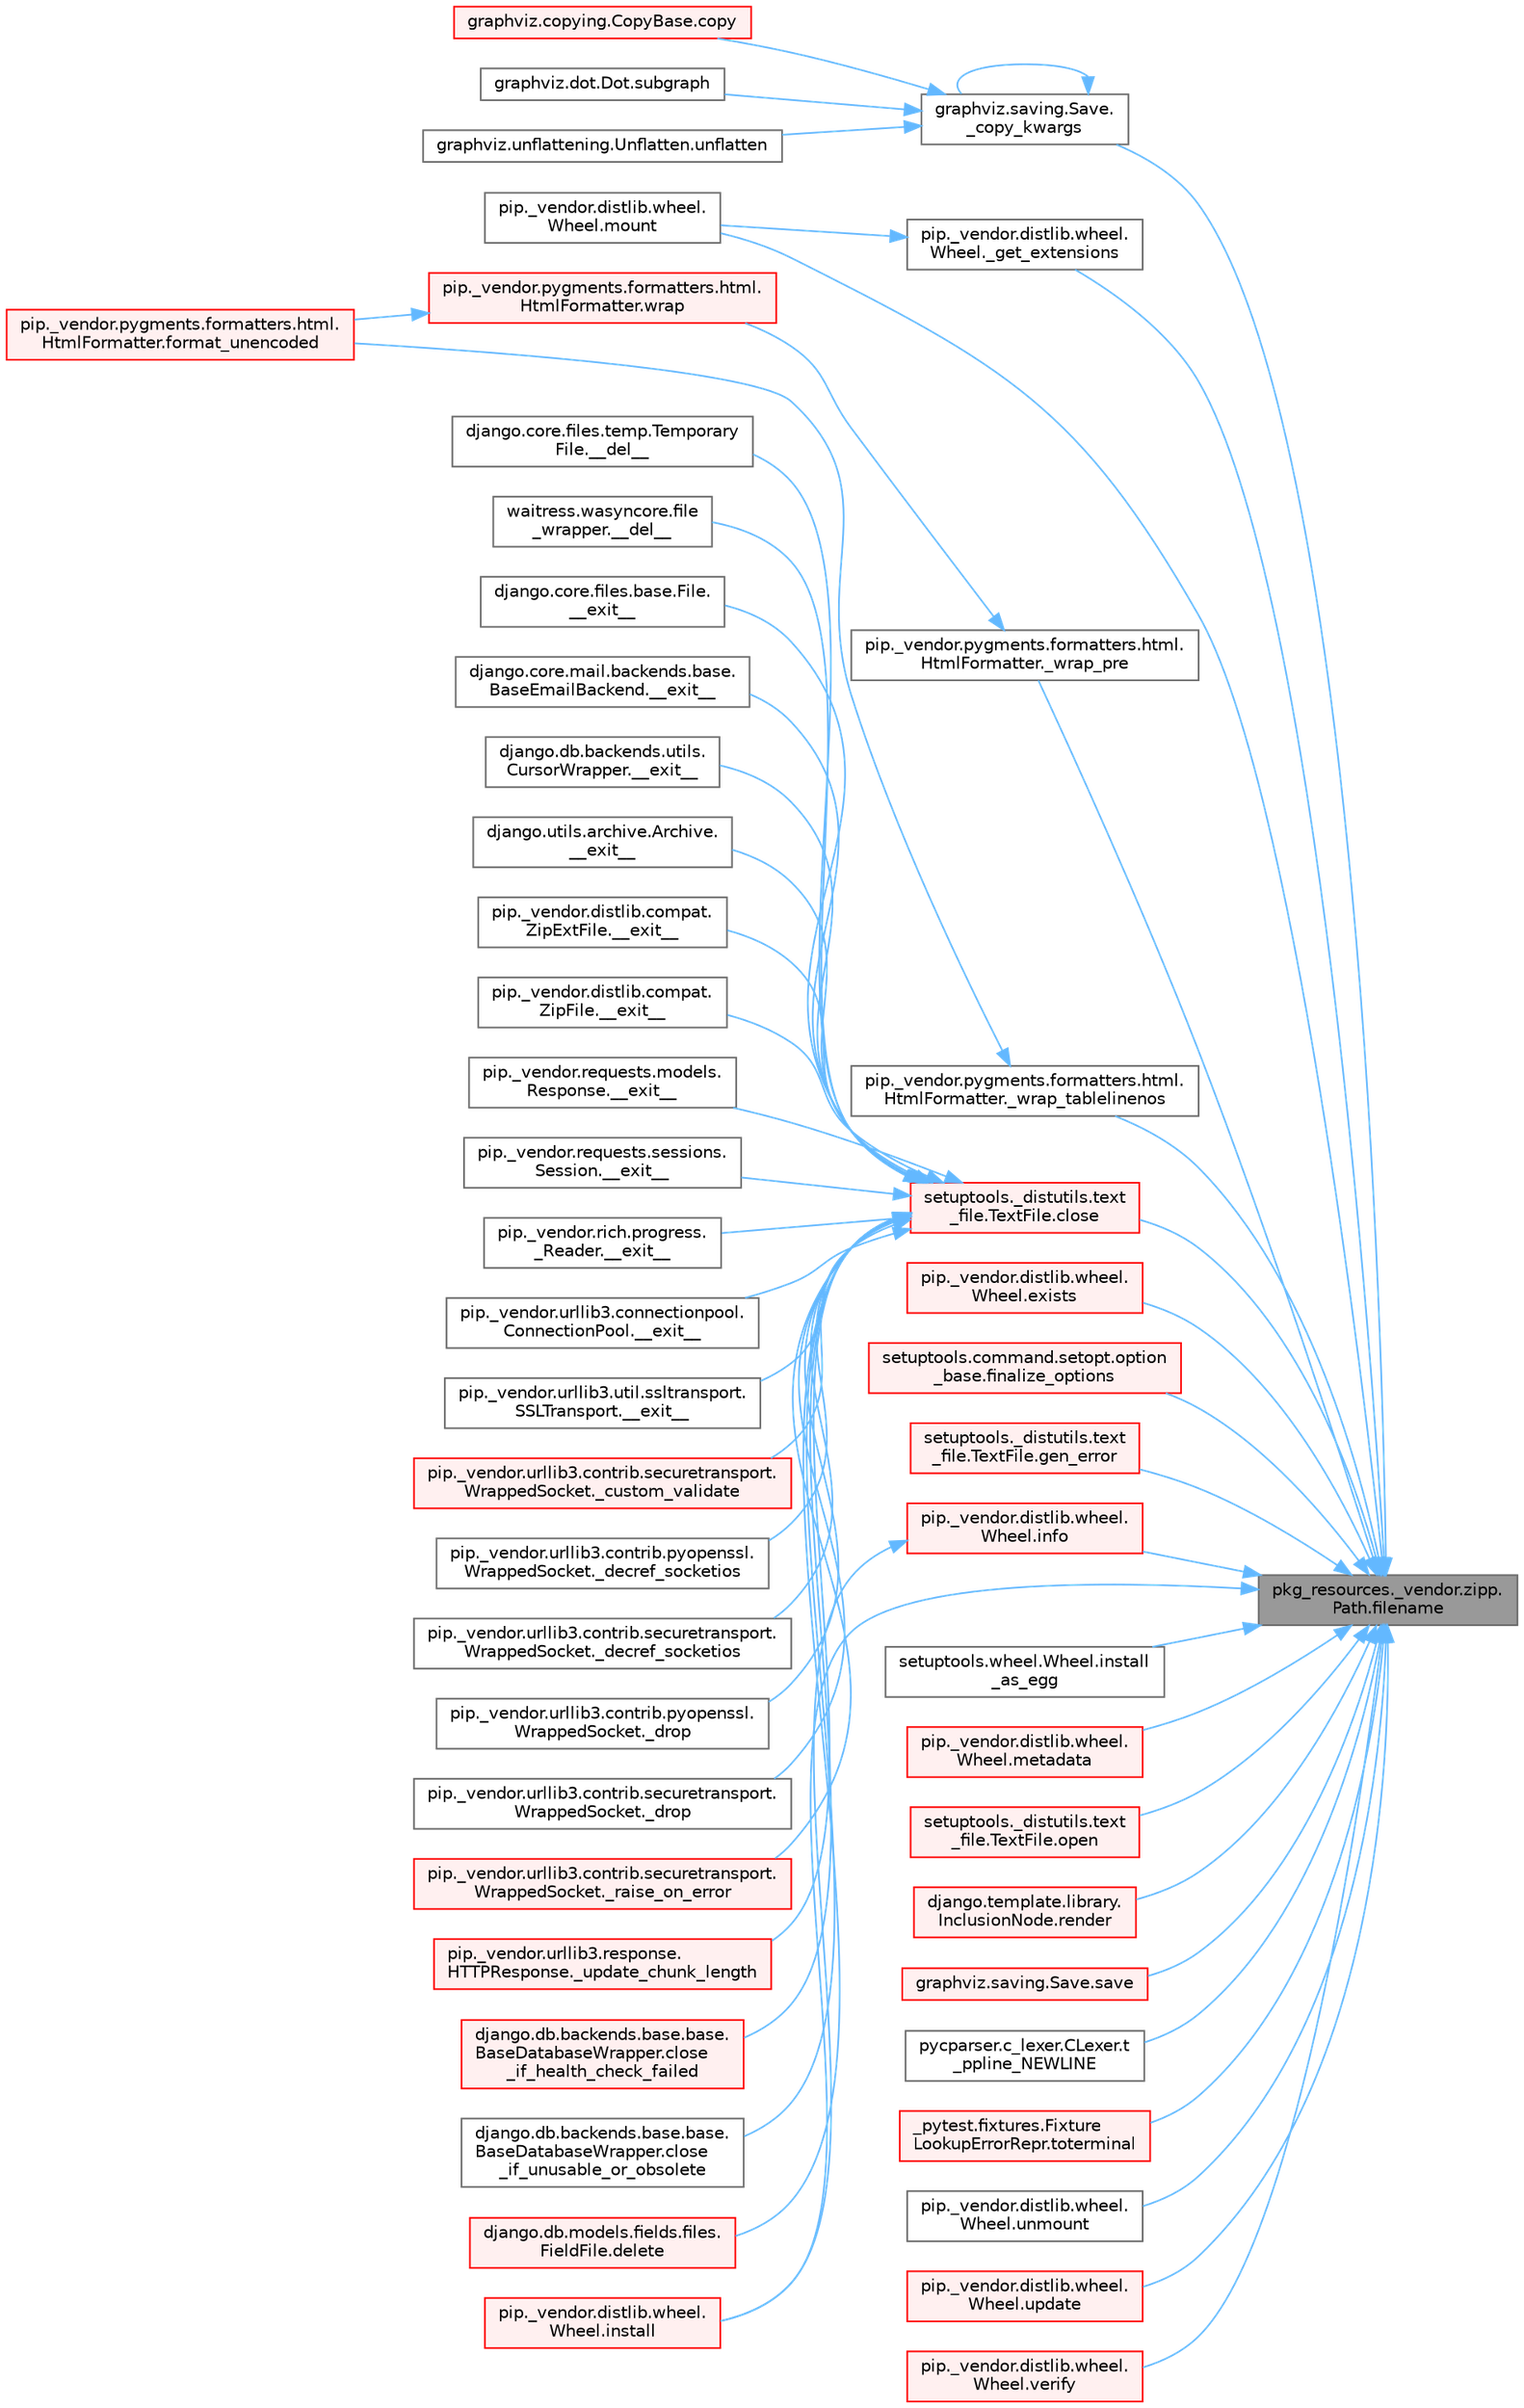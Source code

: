 digraph "pkg_resources._vendor.zipp.Path.filename"
{
 // LATEX_PDF_SIZE
  bgcolor="transparent";
  edge [fontname=Helvetica,fontsize=10,labelfontname=Helvetica,labelfontsize=10];
  node [fontname=Helvetica,fontsize=10,shape=box,height=0.2,width=0.4];
  rankdir="RL";
  Node1 [id="Node000001",label="pkg_resources._vendor.zipp.\lPath.filename",height=0.2,width=0.4,color="gray40", fillcolor="grey60", style="filled", fontcolor="black",tooltip=" "];
  Node1 -> Node2 [id="edge1_Node000001_Node000002",dir="back",color="steelblue1",style="solid",tooltip=" "];
  Node2 [id="Node000002",label="graphviz.saving.Save.\l_copy_kwargs",height=0.2,width=0.4,color="grey40", fillcolor="white", style="filled",URL="$classgraphviz_1_1saving_1_1_save.html#a3e0bdd953aa85f02af5473ff061fc387",tooltip=" "];
  Node2 -> Node2 [id="edge2_Node000002_Node000002",dir="back",color="steelblue1",style="solid",tooltip=" "];
  Node2 -> Node3 [id="edge3_Node000002_Node000003",dir="back",color="steelblue1",style="solid",tooltip=" "];
  Node3 [id="Node000003",label="graphviz.copying.CopyBase.copy",height=0.2,width=0.4,color="red", fillcolor="#FFF0F0", style="filled",URL="$classgraphviz_1_1copying_1_1_copy_base.html#a2f81c0dd9b8d1f25d9aebacfdb5ee284",tooltip=" "];
  Node2 -> Node1140 [id="edge4_Node000002_Node001140",dir="back",color="steelblue1",style="solid",tooltip=" "];
  Node1140 [id="Node001140",label="graphviz.dot.Dot.subgraph",height=0.2,width=0.4,color="grey40", fillcolor="white", style="filled",URL="$classgraphviz_1_1dot_1_1_dot.html#aa9f1022e8fe3d291fb929fbb4af7f831",tooltip=" "];
  Node2 -> Node1141 [id="edge5_Node000002_Node001141",dir="back",color="steelblue1",style="solid",tooltip=" "];
  Node1141 [id="Node001141",label="graphviz.unflattening.Unflatten.unflatten",height=0.2,width=0.4,color="grey40", fillcolor="white", style="filled",URL="$classgraphviz_1_1unflattening_1_1_unflatten.html#a35aae356d671a4b7d284249cdd4ff734",tooltip=" "];
  Node1 -> Node566 [id="edge6_Node000001_Node000566",dir="back",color="steelblue1",style="solid",tooltip=" "];
  Node566 [id="Node000566",label="pip._vendor.distlib.wheel.\lWheel._get_extensions",height=0.2,width=0.4,color="grey40", fillcolor="white", style="filled",URL="$classpip_1_1__vendor_1_1distlib_1_1wheel_1_1_wheel.html#a73a762e18348cb6866fe316c4796fb50",tooltip=" "];
  Node566 -> Node567 [id="edge7_Node000566_Node000567",dir="back",color="steelblue1",style="solid",tooltip=" "];
  Node567 [id="Node000567",label="pip._vendor.distlib.wheel.\lWheel.mount",height=0.2,width=0.4,color="grey40", fillcolor="white", style="filled",URL="$classpip_1_1__vendor_1_1distlib_1_1wheel_1_1_wheel.html#a200397d45c2b1e462e2e87ad21b34ba5",tooltip=" "];
  Node1 -> Node1566 [id="edge8_Node000001_Node001566",dir="back",color="steelblue1",style="solid",tooltip=" "];
  Node1566 [id="Node001566",label="pip._vendor.pygments.formatters.html.\lHtmlFormatter._wrap_pre",height=0.2,width=0.4,color="grey40", fillcolor="white", style="filled",URL="$classpip_1_1__vendor_1_1pygments_1_1formatters_1_1html_1_1_html_formatter.html#a1c0458f927ea36cdeec703ed0997feff",tooltip=" "];
  Node1566 -> Node1567 [id="edge9_Node001566_Node001567",dir="back",color="steelblue1",style="solid",tooltip=" "];
  Node1567 [id="Node001567",label="pip._vendor.pygments.formatters.html.\lHtmlFormatter.wrap",height=0.2,width=0.4,color="red", fillcolor="#FFF0F0", style="filled",URL="$classpip_1_1__vendor_1_1pygments_1_1formatters_1_1html_1_1_html_formatter.html#a84f7a3db7ec986e86c4491b0e5ac81a5",tooltip=" "];
  Node1567 -> Node1568 [id="edge10_Node001567_Node001568",dir="back",color="steelblue1",style="solid",tooltip=" "];
  Node1568 [id="Node001568",label="pip._vendor.pygments.formatters.html.\lHtmlFormatter.format_unencoded",height=0.2,width=0.4,color="red", fillcolor="#FFF0F0", style="filled",URL="$classpip_1_1__vendor_1_1pygments_1_1formatters_1_1html_1_1_html_formatter.html#a296a51115f9ec5f6663333a86e0df5b0",tooltip=" "];
  Node1 -> Node1569 [id="edge11_Node000001_Node001569",dir="back",color="steelblue1",style="solid",tooltip=" "];
  Node1569 [id="Node001569",label="pip._vendor.pygments.formatters.html.\lHtmlFormatter._wrap_tablelinenos",height=0.2,width=0.4,color="grey40", fillcolor="white", style="filled",URL="$classpip_1_1__vendor_1_1pygments_1_1formatters_1_1html_1_1_html_formatter.html#ab8adb97a125058b7f834745a37ac7662",tooltip=" "];
  Node1569 -> Node1568 [id="edge12_Node001569_Node001568",dir="back",color="steelblue1",style="solid",tooltip=" "];
  Node1 -> Node1570 [id="edge13_Node000001_Node001570",dir="back",color="steelblue1",style="solid",tooltip=" "];
  Node1570 [id="Node001570",label="setuptools._distutils.text\l_file.TextFile.close",height=0.2,width=0.4,color="red", fillcolor="#FFF0F0", style="filled",URL="$classsetuptools_1_1__distutils_1_1text__file_1_1_text_file.html#a880e75e9f3da58303c2746ad57f825bd",tooltip=" "];
  Node1570 -> Node27 [id="edge14_Node001570_Node000027",dir="back",color="steelblue1",style="solid",tooltip=" "];
  Node27 [id="Node000027",label="django.core.files.temp.Temporary\lFile.__del__",height=0.2,width=0.4,color="grey40", fillcolor="white", style="filled",URL="$classdjango_1_1core_1_1files_1_1temp_1_1_temporary_file.html#a95809e90e91ff4f43e62813734a1ff5f",tooltip=" "];
  Node1570 -> Node28 [id="edge15_Node001570_Node000028",dir="back",color="steelblue1",style="solid",tooltip=" "];
  Node28 [id="Node000028",label="waitress.wasyncore.file\l_wrapper.__del__",height=0.2,width=0.4,color="grey40", fillcolor="white", style="filled",URL="$classwaitress_1_1wasyncore_1_1file__wrapper.html#a4e25ecc24a6210bc5e295c433e632780",tooltip=" "];
  Node1570 -> Node29 [id="edge16_Node001570_Node000029",dir="back",color="steelblue1",style="solid",tooltip=" "];
  Node29 [id="Node000029",label="django.core.files.base.File.\l__exit__",height=0.2,width=0.4,color="grey40", fillcolor="white", style="filled",URL="$classdjango_1_1core_1_1files_1_1base_1_1_file.html#ae0b1191c5014d84fee107227495e239c",tooltip=" "];
  Node1570 -> Node30 [id="edge17_Node001570_Node000030",dir="back",color="steelblue1",style="solid",tooltip=" "];
  Node30 [id="Node000030",label="django.core.mail.backends.base.\lBaseEmailBackend.__exit__",height=0.2,width=0.4,color="grey40", fillcolor="white", style="filled",URL="$classdjango_1_1core_1_1mail_1_1backends_1_1base_1_1_base_email_backend.html#ab6610ac0ed4aba1a8172e85b59065503",tooltip=" "];
  Node1570 -> Node31 [id="edge18_Node001570_Node000031",dir="back",color="steelblue1",style="solid",tooltip=" "];
  Node31 [id="Node000031",label="django.db.backends.utils.\lCursorWrapper.__exit__",height=0.2,width=0.4,color="grey40", fillcolor="white", style="filled",URL="$classdjango_1_1db_1_1backends_1_1utils_1_1_cursor_wrapper.html#a02f5176bb3b2e598d12ac8fdf26f3496",tooltip=" "];
  Node1570 -> Node32 [id="edge19_Node001570_Node000032",dir="back",color="steelblue1",style="solid",tooltip=" "];
  Node32 [id="Node000032",label="django.utils.archive.Archive.\l__exit__",height=0.2,width=0.4,color="grey40", fillcolor="white", style="filled",URL="$classdjango_1_1utils_1_1archive_1_1_archive.html#a9a50df9316e6d45236868d7561a13d78",tooltip=" "];
  Node1570 -> Node33 [id="edge20_Node001570_Node000033",dir="back",color="steelblue1",style="solid",tooltip=" "];
  Node33 [id="Node000033",label="pip._vendor.distlib.compat.\lZipExtFile.__exit__",height=0.2,width=0.4,color="grey40", fillcolor="white", style="filled",URL="$classpip_1_1__vendor_1_1distlib_1_1compat_1_1_zip_ext_file.html#ad18398fe6a9f5109a3b0a62aa29d830c",tooltip=" "];
  Node1570 -> Node34 [id="edge21_Node001570_Node000034",dir="back",color="steelblue1",style="solid",tooltip=" "];
  Node34 [id="Node000034",label="pip._vendor.distlib.compat.\lZipFile.__exit__",height=0.2,width=0.4,color="grey40", fillcolor="white", style="filled",URL="$classpip_1_1__vendor_1_1distlib_1_1compat_1_1_zip_file.html#ae730617981b5947edb5f7838f1caabb4",tooltip=" "];
  Node1570 -> Node35 [id="edge22_Node001570_Node000035",dir="back",color="steelblue1",style="solid",tooltip=" "];
  Node35 [id="Node000035",label="pip._vendor.requests.models.\lResponse.__exit__",height=0.2,width=0.4,color="grey40", fillcolor="white", style="filled",URL="$classpip_1_1__vendor_1_1requests_1_1models_1_1_response.html#a1f5f32680ba6cd5002b2c19b7b8b0705",tooltip=" "];
  Node1570 -> Node36 [id="edge23_Node001570_Node000036",dir="back",color="steelblue1",style="solid",tooltip=" "];
  Node36 [id="Node000036",label="pip._vendor.requests.sessions.\lSession.__exit__",height=0.2,width=0.4,color="grey40", fillcolor="white", style="filled",URL="$classpip_1_1__vendor_1_1requests_1_1sessions_1_1_session.html#aa063240820ab2fc28ed471a014a47963",tooltip=" "];
  Node1570 -> Node37 [id="edge24_Node001570_Node000037",dir="back",color="steelblue1",style="solid",tooltip=" "];
  Node37 [id="Node000037",label="pip._vendor.rich.progress.\l_Reader.__exit__",height=0.2,width=0.4,color="grey40", fillcolor="white", style="filled",URL="$classpip_1_1__vendor_1_1rich_1_1progress_1_1___reader.html#a82781ca9c3ea0f5a0a3f9bd309e05b85",tooltip=" "];
  Node1570 -> Node38 [id="edge25_Node001570_Node000038",dir="back",color="steelblue1",style="solid",tooltip=" "];
  Node38 [id="Node000038",label="pip._vendor.urllib3.connectionpool.\lConnectionPool.__exit__",height=0.2,width=0.4,color="grey40", fillcolor="white", style="filled",URL="$classpip_1_1__vendor_1_1urllib3_1_1connectionpool_1_1_connection_pool.html#adfa39f03564a54c98c18206145aa9d0f",tooltip=" "];
  Node1570 -> Node39 [id="edge26_Node001570_Node000039",dir="back",color="steelblue1",style="solid",tooltip=" "];
  Node39 [id="Node000039",label="pip._vendor.urllib3.util.ssltransport.\lSSLTransport.__exit__",height=0.2,width=0.4,color="grey40", fillcolor="white", style="filled",URL="$classpip_1_1__vendor_1_1urllib3_1_1util_1_1ssltransport_1_1_s_s_l_transport.html#ae3f2aec625e9a75bbcd96b467cf3b7fd",tooltip=" "];
  Node1570 -> Node40 [id="edge27_Node001570_Node000040",dir="back",color="steelblue1",style="solid",tooltip=" "];
  Node40 [id="Node000040",label="pip._vendor.urllib3.contrib.securetransport.\lWrappedSocket._custom_validate",height=0.2,width=0.4,color="red", fillcolor="#FFF0F0", style="filled",URL="$classpip_1_1__vendor_1_1urllib3_1_1contrib_1_1securetransport_1_1_wrapped_socket.html#a792d7036b5574cd74ffbf75a1d40e8ea",tooltip=" "];
  Node1570 -> Node42 [id="edge28_Node001570_Node000042",dir="back",color="steelblue1",style="solid",tooltip=" "];
  Node42 [id="Node000042",label="pip._vendor.urllib3.contrib.pyopenssl.\lWrappedSocket._decref_socketios",height=0.2,width=0.4,color="grey40", fillcolor="white", style="filled",URL="$classpip_1_1__vendor_1_1urllib3_1_1contrib_1_1pyopenssl_1_1_wrapped_socket.html#a852978001c35f19a5668b6b635b4d466",tooltip=" "];
  Node1570 -> Node43 [id="edge29_Node001570_Node000043",dir="back",color="steelblue1",style="solid",tooltip=" "];
  Node43 [id="Node000043",label="pip._vendor.urllib3.contrib.securetransport.\lWrappedSocket._decref_socketios",height=0.2,width=0.4,color="grey40", fillcolor="white", style="filled",URL="$classpip_1_1__vendor_1_1urllib3_1_1contrib_1_1securetransport_1_1_wrapped_socket.html#aece833c51ea926f1a23410d725e8e0bc",tooltip=" "];
  Node1570 -> Node44 [id="edge30_Node001570_Node000044",dir="back",color="steelblue1",style="solid",tooltip=" "];
  Node44 [id="Node000044",label="pip._vendor.urllib3.contrib.pyopenssl.\lWrappedSocket._drop",height=0.2,width=0.4,color="grey40", fillcolor="white", style="filled",URL="$classpip_1_1__vendor_1_1urllib3_1_1contrib_1_1pyopenssl_1_1_wrapped_socket.html#a7d3e248bcf60a9d8606bbcde69f785f5",tooltip=" "];
  Node1570 -> Node45 [id="edge31_Node001570_Node000045",dir="back",color="steelblue1",style="solid",tooltip=" "];
  Node45 [id="Node000045",label="pip._vendor.urllib3.contrib.securetransport.\lWrappedSocket._drop",height=0.2,width=0.4,color="grey40", fillcolor="white", style="filled",URL="$classpip_1_1__vendor_1_1urllib3_1_1contrib_1_1securetransport_1_1_wrapped_socket.html#aa5120335fca67c7dd6cc4b1cf6d7e74f",tooltip=" "];
  Node1570 -> Node46 [id="edge32_Node001570_Node000046",dir="back",color="steelblue1",style="solid",tooltip=" "];
  Node46 [id="Node000046",label="pip._vendor.urllib3.contrib.securetransport.\lWrappedSocket._raise_on_error",height=0.2,width=0.4,color="red", fillcolor="#FFF0F0", style="filled",URL="$classpip_1_1__vendor_1_1urllib3_1_1contrib_1_1securetransport_1_1_wrapped_socket.html#ae89ceec48b026fbcf5e9888ee21e0c09",tooltip=" "];
  Node1570 -> Node178 [id="edge33_Node001570_Node000178",dir="back",color="steelblue1",style="solid",tooltip=" "];
  Node178 [id="Node000178",label="pip._vendor.urllib3.response.\lHTTPResponse._update_chunk_length",height=0.2,width=0.4,color="red", fillcolor="#FFF0F0", style="filled",URL="$classpip_1_1__vendor_1_1urllib3_1_1response_1_1_h_t_t_p_response.html#adbdd73c32bc7b36f2120d5ab8189e8d8",tooltip=" "];
  Node1570 -> Node401 [id="edge34_Node001570_Node000401",dir="back",color="steelblue1",style="solid",tooltip=" "];
  Node401 [id="Node000401",label="django.db.backends.base.base.\lBaseDatabaseWrapper.close\l_if_health_check_failed",height=0.2,width=0.4,color="red", fillcolor="#FFF0F0", style="filled",URL="$classdjango_1_1db_1_1backends_1_1base_1_1base_1_1_base_database_wrapper.html#a3f4d11734d2da94781f00468b6bd3981",tooltip=" "];
  Node1570 -> Node1571 [id="edge35_Node001570_Node001571",dir="back",color="steelblue1",style="solid",tooltip=" "];
  Node1571 [id="Node001571",label="django.db.backends.base.base.\lBaseDatabaseWrapper.close\l_if_unusable_or_obsolete",height=0.2,width=0.4,color="grey40", fillcolor="white", style="filled",URL="$classdjango_1_1db_1_1backends_1_1base_1_1base_1_1_base_database_wrapper.html#a599dfc5a8da20da69ffa5a94869dad01",tooltip=" "];
  Node1570 -> Node1572 [id="edge36_Node001570_Node001572",dir="back",color="steelblue1",style="solid",tooltip=" "];
  Node1572 [id="Node001572",label="django.db.models.fields.files.\lFieldFile.delete",height=0.2,width=0.4,color="red", fillcolor="#FFF0F0", style="filled",URL="$classdjango_1_1db_1_1models_1_1fields_1_1files_1_1_field_file.html#a9ceb820ca3d1263f793b61694dbc8214",tooltip=" "];
  Node1 -> Node573 [id="edge37_Node000001_Node000573",dir="back",color="steelblue1",style="solid",tooltip=" "];
  Node573 [id="Node000573",label="pip._vendor.distlib.wheel.\lWheel.exists",height=0.2,width=0.4,color="red", fillcolor="#FFF0F0", style="filled",URL="$classpip_1_1__vendor_1_1distlib_1_1wheel_1_1_wheel.html#a9ea7ded38fabd19aa8604ad550a8d6aa",tooltip=" "];
  Node1 -> Node1609 [id="edge38_Node000001_Node001609",dir="back",color="steelblue1",style="solid",tooltip=" "];
  Node1609 [id="Node001609",label="setuptools.command.setopt.option\l_base.finalize_options",height=0.2,width=0.4,color="red", fillcolor="#FFF0F0", style="filled",URL="$classsetuptools_1_1command_1_1setopt_1_1option__base.html#a43b3749bfce2c4a8b00663b6f6bc124d",tooltip=" "];
  Node1 -> Node1610 [id="edge39_Node000001_Node001610",dir="back",color="steelblue1",style="solid",tooltip=" "];
  Node1610 [id="Node001610",label="setuptools._distutils.text\l_file.TextFile.gen_error",height=0.2,width=0.4,color="red", fillcolor="#FFF0F0", style="filled",URL="$classsetuptools_1_1__distutils_1_1text__file_1_1_text_file.html#a9991fa038bd382ef25b2e21b0dcc422d",tooltip=" "];
  Node1 -> Node581 [id="edge40_Node000001_Node000581",dir="back",color="steelblue1",style="solid",tooltip=" "];
  Node581 [id="Node000581",label="pip._vendor.distlib.wheel.\lWheel.info",height=0.2,width=0.4,color="red", fillcolor="#FFF0F0", style="filled",URL="$classpip_1_1__vendor_1_1distlib_1_1wheel_1_1_wheel.html#a81ca97c6a25d0d98ac526fdf1d993b3e",tooltip=" "];
  Node581 -> Node1675 [id="edge41_Node000581_Node001675",dir="back",color="steelblue1",style="solid",tooltip=" "];
  Node1675 [id="Node001675",label="pip._vendor.distlib.wheel.\lWheel.install",height=0.2,width=0.4,color="red", fillcolor="#FFF0F0", style="filled",URL="$classpip_1_1__vendor_1_1distlib_1_1wheel_1_1_wheel.html#a2d42ca18eda62d320111afef46504f5c",tooltip=" "];
  Node1 -> Node1675 [id="edge42_Node000001_Node001675",dir="back",color="steelblue1",style="solid",tooltip=" "];
  Node1 -> Node1676 [id="edge43_Node000001_Node001676",dir="back",color="steelblue1",style="solid",tooltip=" "];
  Node1676 [id="Node001676",label="setuptools.wheel.Wheel.install\l_as_egg",height=0.2,width=0.4,color="grey40", fillcolor="white", style="filled",URL="$classsetuptools_1_1wheel_1_1_wheel.html#aad875e0355880e586d5ecefaa448171e",tooltip=" "];
  Node1 -> Node1677 [id="edge44_Node000001_Node001677",dir="back",color="steelblue1",style="solid",tooltip=" "];
  Node1677 [id="Node001677",label="pip._vendor.distlib.wheel.\lWheel.metadata",height=0.2,width=0.4,color="red", fillcolor="#FFF0F0", style="filled",URL="$classpip_1_1__vendor_1_1distlib_1_1wheel_1_1_wheel.html#a9e567ddb3165e2b2bdb2c358774b32a6",tooltip=" "];
  Node1 -> Node567 [id="edge45_Node000001_Node000567",dir="back",color="steelblue1",style="solid",tooltip=" "];
  Node1 -> Node1769 [id="edge46_Node000001_Node001769",dir="back",color="steelblue1",style="solid",tooltip=" "];
  Node1769 [id="Node001769",label="setuptools._distutils.text\l_file.TextFile.open",height=0.2,width=0.4,color="red", fillcolor="#FFF0F0", style="filled",URL="$classsetuptools_1_1__distutils_1_1text__file_1_1_text_file.html#ab568abcef363b1b422cddfead42e68b2",tooltip=" "];
  Node1 -> Node1771 [id="edge47_Node000001_Node001771",dir="back",color="steelblue1",style="solid",tooltip=" "];
  Node1771 [id="Node001771",label="django.template.library.\lInclusionNode.render",height=0.2,width=0.4,color="red", fillcolor="#FFF0F0", style="filled",URL="$classdjango_1_1template_1_1library_1_1_inclusion_node.html#a174d626410c648cc77c205d071bda24a",tooltip=" "];
  Node1 -> Node1772 [id="edge48_Node000001_Node001772",dir="back",color="steelblue1",style="solid",tooltip=" "];
  Node1772 [id="Node001772",label="graphviz.saving.Save.save",height=0.2,width=0.4,color="red", fillcolor="#FFF0F0", style="filled",URL="$classgraphviz_1_1saving_1_1_save.html#a1254150af63856e7706cdb5c94633e5e",tooltip=" "];
  Node1 -> Node1773 [id="edge49_Node000001_Node001773",dir="back",color="steelblue1",style="solid",tooltip=" "];
  Node1773 [id="Node001773",label="pycparser.c_lexer.CLexer.t\l_ppline_NEWLINE",height=0.2,width=0.4,color="grey40", fillcolor="white", style="filled",URL="$classpycparser_1_1c__lexer_1_1_c_lexer.html#a10f6392f8d7a63fd3fa840b878f6d536",tooltip=" "];
  Node1 -> Node1774 [id="edge50_Node000001_Node001774",dir="back",color="steelblue1",style="solid",tooltip=" "];
  Node1774 [id="Node001774",label="_pytest.fixtures.Fixture\lLookupErrorRepr.toterminal",height=0.2,width=0.4,color="red", fillcolor="#FFF0F0", style="filled",URL="$class__pytest_1_1fixtures_1_1_fixture_lookup_error_repr.html#a5efab5f6049a3b6c30850794a14c7923",tooltip=" "];
  Node1 -> Node1775 [id="edge51_Node000001_Node001775",dir="back",color="steelblue1",style="solid",tooltip=" "];
  Node1775 [id="Node001775",label="pip._vendor.distlib.wheel.\lWheel.unmount",height=0.2,width=0.4,color="grey40", fillcolor="white", style="filled",URL="$classpip_1_1__vendor_1_1distlib_1_1wheel_1_1_wheel.html#a91fc960410486ef8b9c7d6409de2f5cf",tooltip=" "];
  Node1 -> Node1776 [id="edge52_Node000001_Node001776",dir="back",color="steelblue1",style="solid",tooltip=" "];
  Node1776 [id="Node001776",label="pip._vendor.distlib.wheel.\lWheel.update",height=0.2,width=0.4,color="red", fillcolor="#FFF0F0", style="filled",URL="$classpip_1_1__vendor_1_1distlib_1_1wheel_1_1_wheel.html#af0fa6892c3a4e935a5ff2887f80b14ff",tooltip=" "];
  Node1 -> Node1777 [id="edge53_Node000001_Node001777",dir="back",color="steelblue1",style="solid",tooltip=" "];
  Node1777 [id="Node001777",label="pip._vendor.distlib.wheel.\lWheel.verify",height=0.2,width=0.4,color="red", fillcolor="#FFF0F0", style="filled",URL="$classpip_1_1__vendor_1_1distlib_1_1wheel_1_1_wheel.html#ab3276be65a376884ef85606365265af8",tooltip=" "];
}
